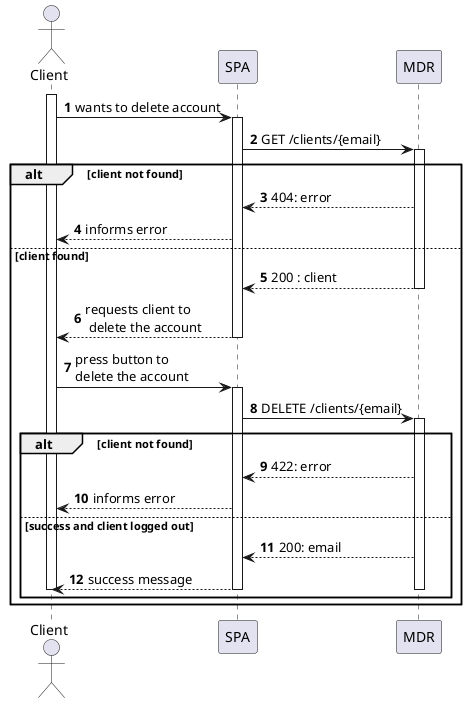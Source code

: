@startuml

autonumber

actor "Client" as usr

participant "SPA" as ui

participant "MDR" as md

activate usr
usr -> ui : wants to delete account
    activate ui
        ui -> md : GET /clients/{email}
        activate md
alt client not found
            md --> ui : 404: error
            ui --> usr : informs error
else client found
            md --> ui : 200 : client
        deactivate md
        ui --> usr : requests client to\n delete the account
    deactivate ui

    usr -> ui : press button to \ndelete the account
    activate ui
    ui -> md : DELETE /clients/{email}
        activate md
alt client not found
            md --> ui : 422: error
            ui --> usr : informs error
else success and client logged out
            md --> ui : 200: email
            ui --> usr : success message
        deactivate md
    deactivate ui
deactivate usr
end
end

@enduml
